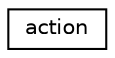 digraph "Graphical Class Hierarchy"
{
  edge [fontname="Helvetica",fontsize="10",labelfontname="Helvetica",labelfontsize="10"];
  node [fontname="Helvetica",fontsize="10",shape=record];
  rankdir="LR";
  Node0 [label="action",height=0.2,width=0.4,color="black", fillcolor="white", style="filled",URL="$structaction.html"];
}
